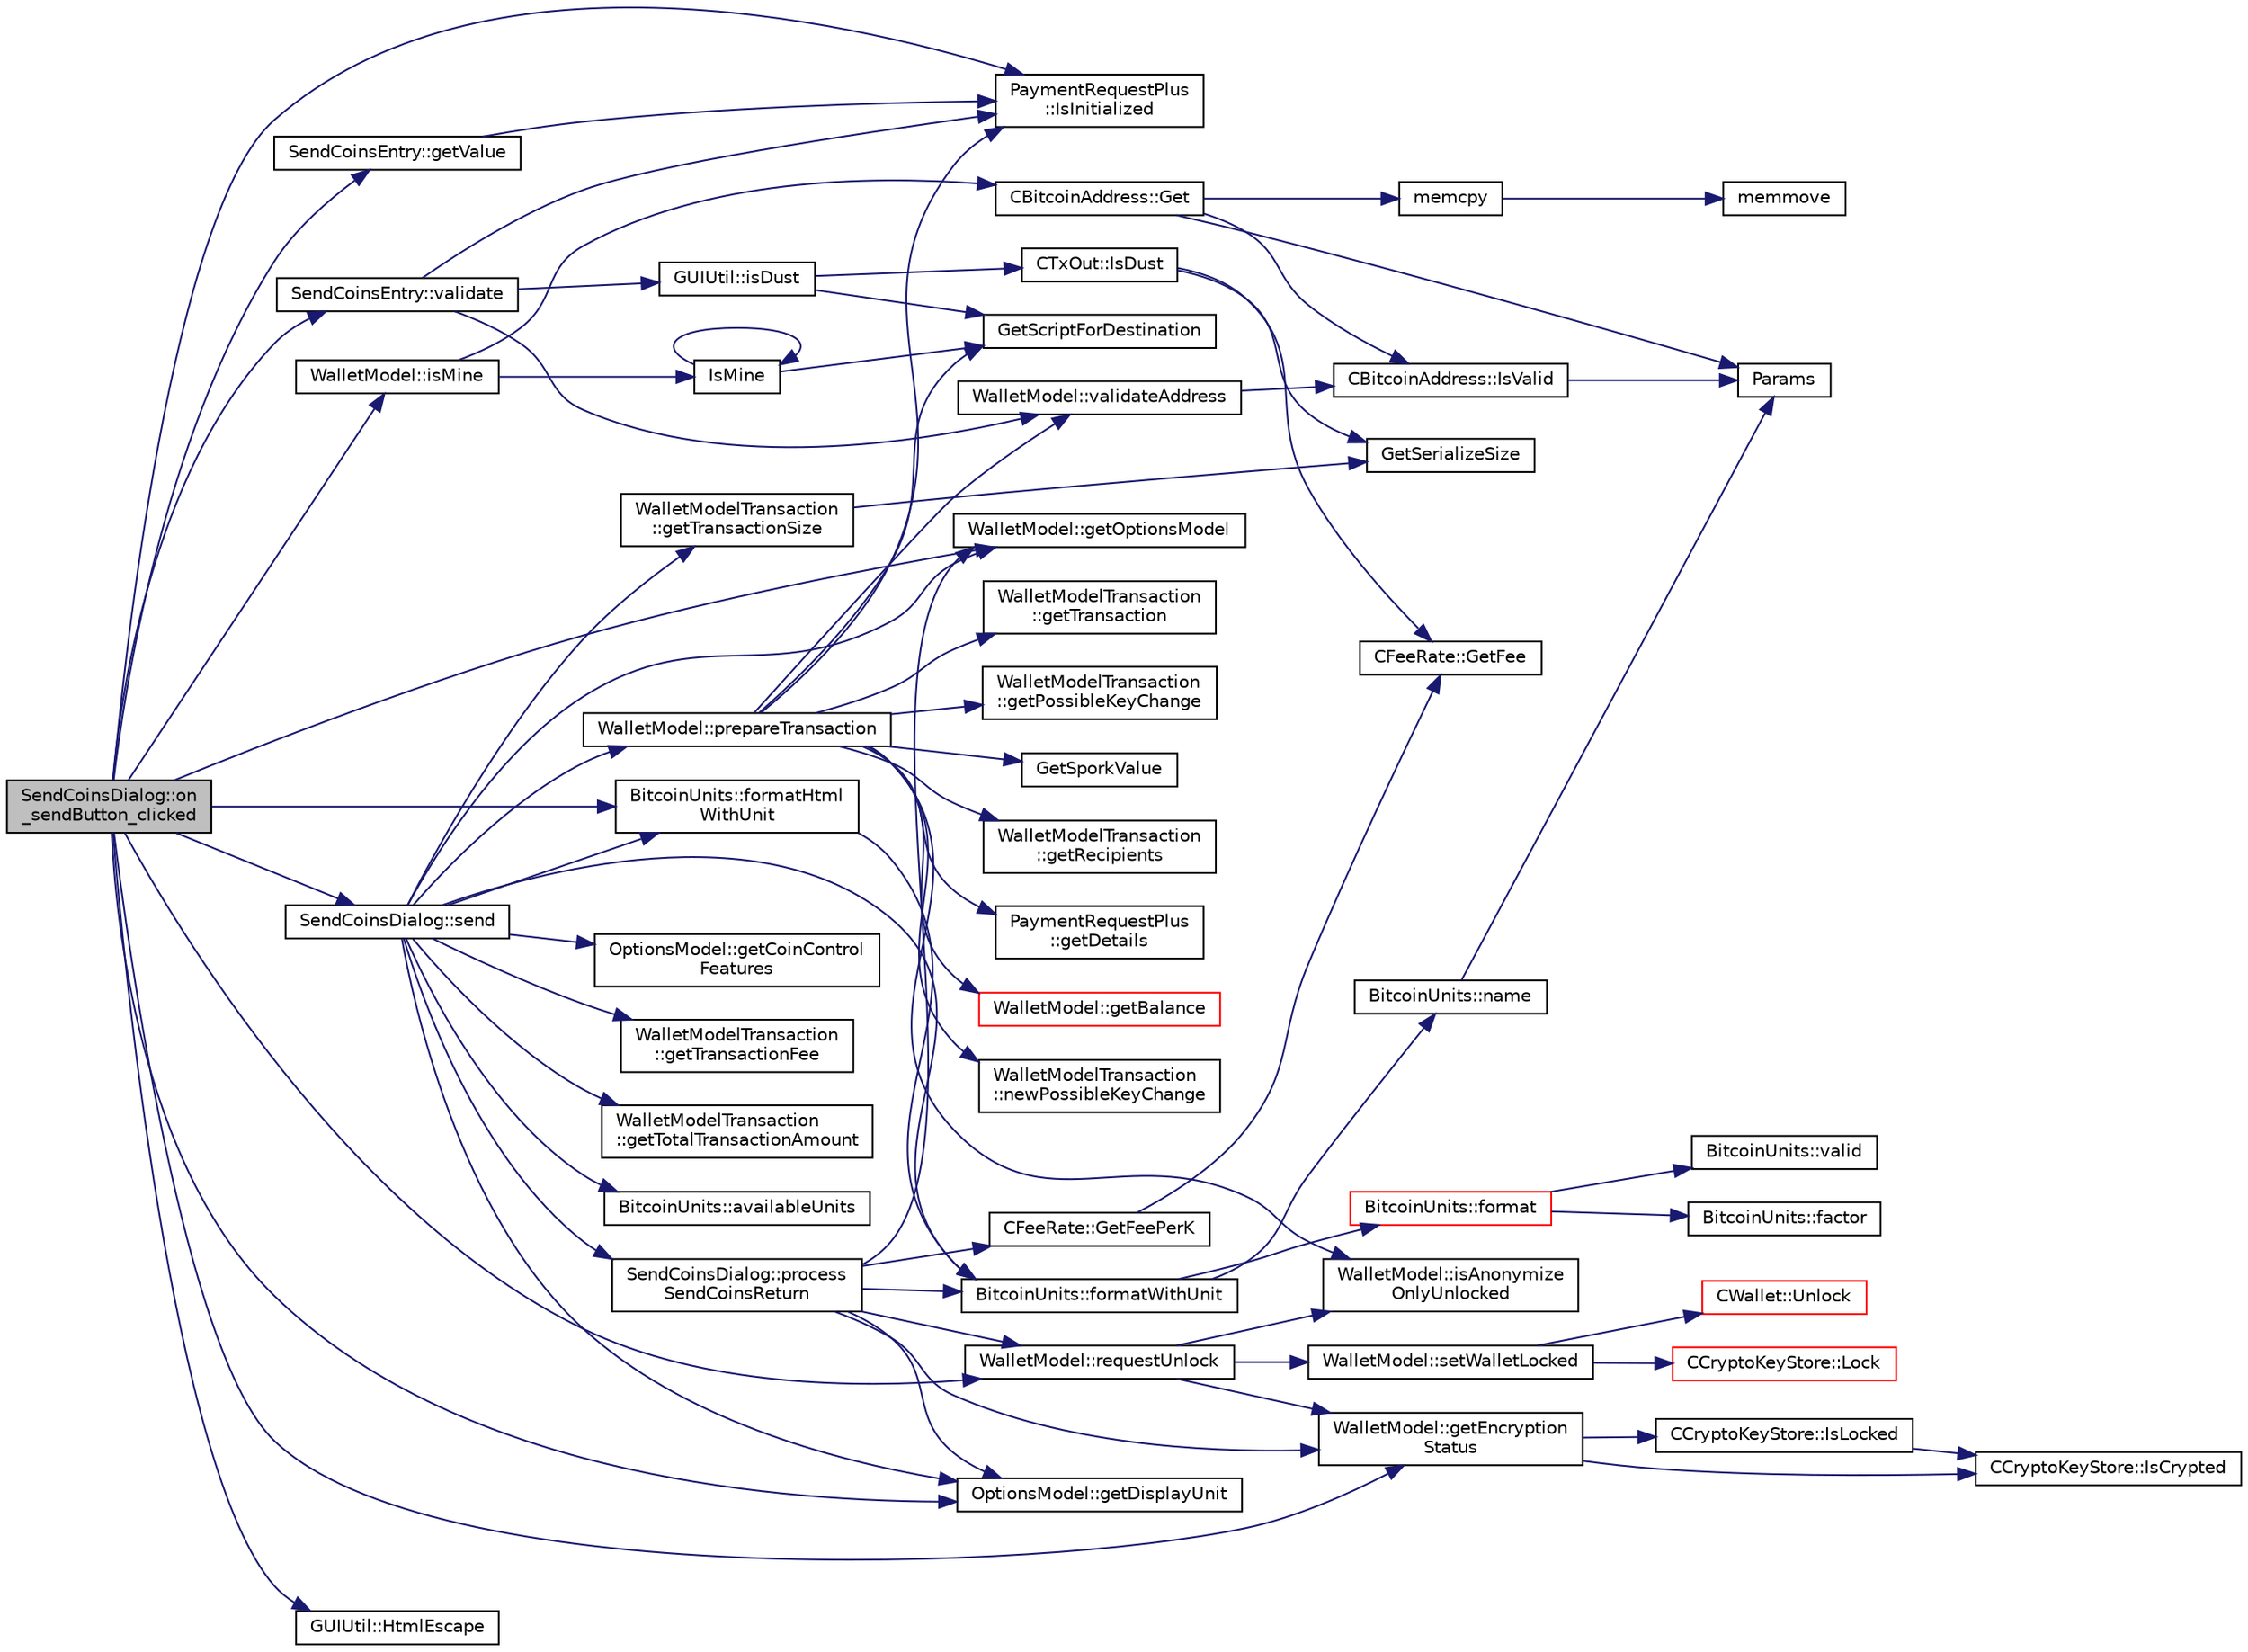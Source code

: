 digraph "SendCoinsDialog::on_sendButton_clicked"
{
  edge [fontname="Helvetica",fontsize="10",labelfontname="Helvetica",labelfontsize="10"];
  node [fontname="Helvetica",fontsize="10",shape=record];
  rankdir="LR";
  Node798 [label="SendCoinsDialog::on\l_sendButton_clicked",height=0.2,width=0.4,color="black", fillcolor="grey75", style="filled", fontcolor="black"];
  Node798 -> Node799 [color="midnightblue",fontsize="10",style="solid",fontname="Helvetica"];
  Node799 [label="WalletModel::getOptionsModel",height=0.2,width=0.4,color="black", fillcolor="white", style="filled",URL="$class_wallet_model.html#a96d53e56b3f8f07537ea2523f7a7d300"];
  Node798 -> Node800 [color="midnightblue",fontsize="10",style="solid",fontname="Helvetica"];
  Node800 [label="SendCoinsEntry::getValue",height=0.2,width=0.4,color="black", fillcolor="white", style="filled",URL="$class_send_coins_entry.html#af36fb0ed9e2e07079c1a982b31e793c8"];
  Node800 -> Node801 [color="midnightblue",fontsize="10",style="solid",fontname="Helvetica"];
  Node801 [label="PaymentRequestPlus\l::IsInitialized",height=0.2,width=0.4,color="black", fillcolor="white", style="filled",URL="$class_payment_request_plus.html#aa3d8c57af7c7bc4ffbc31da32e5a40a6"];
  Node798 -> Node802 [color="midnightblue",fontsize="10",style="solid",fontname="Helvetica"];
  Node802 [label="WalletModel::isMine",height=0.2,width=0.4,color="black", fillcolor="white", style="filled",URL="$class_wallet_model.html#a67d21a04d6cb5b3e21e8aab75871ee57"];
  Node802 -> Node803 [color="midnightblue",fontsize="10",style="solid",fontname="Helvetica"];
  Node803 [label="IsMine",height=0.2,width=0.4,color="black", fillcolor="white", style="filled",URL="$wallet__ismine_8cpp.html#adc59cf67d903c1ba1ef225561b85bfce"];
  Node803 -> Node804 [color="midnightblue",fontsize="10",style="solid",fontname="Helvetica"];
  Node804 [label="GetScriptForDestination",height=0.2,width=0.4,color="black", fillcolor="white", style="filled",URL="$standard_8cpp.html#ae40f28d3b46c21033f6ee1f1200d0321"];
  Node803 -> Node803 [color="midnightblue",fontsize="10",style="solid",fontname="Helvetica"];
  Node802 -> Node805 [color="midnightblue",fontsize="10",style="solid",fontname="Helvetica"];
  Node805 [label="CBitcoinAddress::Get",height=0.2,width=0.4,color="black", fillcolor="white", style="filled",URL="$class_c_bitcoin_address.html#a1e44de10dfc84d1fd2e15150f1e22b8e"];
  Node805 -> Node806 [color="midnightblue",fontsize="10",style="solid",fontname="Helvetica"];
  Node806 [label="CBitcoinAddress::IsValid",height=0.2,width=0.4,color="black", fillcolor="white", style="filled",URL="$class_c_bitcoin_address.html#ab39907ce6895062a8f8bf585270ef13b"];
  Node806 -> Node807 [color="midnightblue",fontsize="10",style="solid",fontname="Helvetica"];
  Node807 [label="Params",height=0.2,width=0.4,color="black", fillcolor="white", style="filled",URL="$chainparams_8cpp.html#ace5c5b706d71a324a417dd2db394fd4a",tooltip="Return the currently selected parameters. "];
  Node805 -> Node808 [color="midnightblue",fontsize="10",style="solid",fontname="Helvetica"];
  Node808 [label="memcpy",height=0.2,width=0.4,color="black", fillcolor="white", style="filled",URL="$glibc__compat_8cpp.html#a0f46826ab0466591e136db24394923cf"];
  Node808 -> Node809 [color="midnightblue",fontsize="10",style="solid",fontname="Helvetica"];
  Node809 [label="memmove",height=0.2,width=0.4,color="black", fillcolor="white", style="filled",URL="$glibc__compat_8cpp.html#a9778d49e9029dd75bc53ecbbf9f5e9a1"];
  Node805 -> Node807 [color="midnightblue",fontsize="10",style="solid",fontname="Helvetica"];
  Node798 -> Node810 [color="midnightblue",fontsize="10",style="solid",fontname="Helvetica"];
  Node810 [label="SendCoinsEntry::validate",height=0.2,width=0.4,color="black", fillcolor="white", style="filled",URL="$class_send_coins_entry.html#ab77df95fe77e9a001190cd4dabe0dfec"];
  Node810 -> Node801 [color="midnightblue",fontsize="10",style="solid",fontname="Helvetica"];
  Node810 -> Node811 [color="midnightblue",fontsize="10",style="solid",fontname="Helvetica"];
  Node811 [label="WalletModel::validateAddress",height=0.2,width=0.4,color="black", fillcolor="white", style="filled",URL="$class_wallet_model.html#a04604615253aeaae1253b1412a70a1f7"];
  Node811 -> Node806 [color="midnightblue",fontsize="10",style="solid",fontname="Helvetica"];
  Node810 -> Node812 [color="midnightblue",fontsize="10",style="solid",fontname="Helvetica"];
  Node812 [label="GUIUtil::isDust",height=0.2,width=0.4,color="black", fillcolor="white", style="filled",URL="$namespace_g_u_i_util.html#af72fd9408f5cc4f11f6adb4dd533aa40"];
  Node812 -> Node804 [color="midnightblue",fontsize="10",style="solid",fontname="Helvetica"];
  Node812 -> Node813 [color="midnightblue",fontsize="10",style="solid",fontname="Helvetica"];
  Node813 [label="CTxOut::IsDust",height=0.2,width=0.4,color="black", fillcolor="white", style="filled",URL="$class_c_tx_out.html#ad4440670c7b3a59b46fa44f2f032ded8"];
  Node813 -> Node814 [color="midnightblue",fontsize="10",style="solid",fontname="Helvetica"];
  Node814 [label="GetSerializeSize",height=0.2,width=0.4,color="black", fillcolor="white", style="filled",URL="$serialize_8h.html#a48239e478ae730373d1984fe304ca025"];
  Node813 -> Node815 [color="midnightblue",fontsize="10",style="solid",fontname="Helvetica"];
  Node815 [label="CFeeRate::GetFee",height=0.2,width=0.4,color="black", fillcolor="white", style="filled",URL="$class_c_fee_rate.html#a6a3aef64120ef51ac921318282404b0e"];
  Node798 -> Node816 [color="midnightblue",fontsize="10",style="solid",fontname="Helvetica"];
  Node816 [label="BitcoinUnits::formatHtml\lWithUnit",height=0.2,width=0.4,color="black", fillcolor="white", style="filled",URL="$class_bitcoin_units.html#a5f4ef08b81386d393a16001bdfef5d56"];
  Node816 -> Node817 [color="midnightblue",fontsize="10",style="solid",fontname="Helvetica"];
  Node817 [label="BitcoinUnits::formatWithUnit",height=0.2,width=0.4,color="black", fillcolor="white", style="filled",URL="$class_bitcoin_units.html#aef9fb7509257bc84ee459d7f0c663020",tooltip="Format as string (with unit) "];
  Node817 -> Node818 [color="midnightblue",fontsize="10",style="solid",fontname="Helvetica"];
  Node818 [label="BitcoinUnits::format",height=0.2,width=0.4,color="red", fillcolor="white", style="filled",URL="$class_bitcoin_units.html#ab07437e5a788c80a82d75e3714bd3925",tooltip="Format as string. "];
  Node818 -> Node819 [color="midnightblue",fontsize="10",style="solid",fontname="Helvetica"];
  Node819 [label="BitcoinUnits::valid",height=0.2,width=0.4,color="black", fillcolor="white", style="filled",URL="$class_bitcoin_units.html#a81cbc41480adfb600dad79711d336e5f",tooltip="Is unit ID valid? "];
  Node818 -> Node820 [color="midnightblue",fontsize="10",style="solid",fontname="Helvetica"];
  Node820 [label="BitcoinUnits::factor",height=0.2,width=0.4,color="black", fillcolor="white", style="filled",URL="$class_bitcoin_units.html#ae967b9e6ecbb8f041bfe398d27533b09",tooltip="Number of Satoshis (1e-8) per unit. "];
  Node817 -> Node822 [color="midnightblue",fontsize="10",style="solid",fontname="Helvetica"];
  Node822 [label="BitcoinUnits::name",height=0.2,width=0.4,color="black", fillcolor="white", style="filled",URL="$class_bitcoin_units.html#a4cf46136434ed30728608e67e90a9cbe",tooltip="Short name. "];
  Node822 -> Node807 [color="midnightblue",fontsize="10",style="solid",fontname="Helvetica"];
  Node798 -> Node823 [color="midnightblue",fontsize="10",style="solid",fontname="Helvetica"];
  Node823 [label="OptionsModel::getDisplayUnit",height=0.2,width=0.4,color="black", fillcolor="white", style="filled",URL="$class_options_model.html#a3b6e4d4ef42be3aaba315b8cd14f468e"];
  Node798 -> Node801 [color="midnightblue",fontsize="10",style="solid",fontname="Helvetica"];
  Node798 -> Node824 [color="midnightblue",fontsize="10",style="solid",fontname="Helvetica"];
  Node824 [label="GUIUtil::HtmlEscape",height=0.2,width=0.4,color="black", fillcolor="white", style="filled",URL="$namespace_g_u_i_util.html#a2d4b7f2c11ebc4b97af10bc20d19b1b2"];
  Node798 -> Node825 [color="midnightblue",fontsize="10",style="solid",fontname="Helvetica"];
  Node825 [label="WalletModel::getEncryption\lStatus",height=0.2,width=0.4,color="black", fillcolor="white", style="filled",URL="$class_wallet_model.html#aa89632d2019414f2ab85674cd4d01398"];
  Node825 -> Node826 [color="midnightblue",fontsize="10",style="solid",fontname="Helvetica"];
  Node826 [label="CCryptoKeyStore::IsCrypted",height=0.2,width=0.4,color="black", fillcolor="white", style="filled",URL="$class_c_crypto_key_store.html#acc8fed44366c98fb481333ca6e867088"];
  Node825 -> Node827 [color="midnightblue",fontsize="10",style="solid",fontname="Helvetica"];
  Node827 [label="CCryptoKeyStore::IsLocked",height=0.2,width=0.4,color="black", fillcolor="white", style="filled",URL="$class_c_crypto_key_store.html#a52919fa284a3aa10f1b4bd6018b6dbee"];
  Node827 -> Node826 [color="midnightblue",fontsize="10",style="solid",fontname="Helvetica"];
  Node798 -> Node828 [color="midnightblue",fontsize="10",style="solid",fontname="Helvetica"];
  Node828 [label="WalletModel::requestUnlock",height=0.2,width=0.4,color="black", fillcolor="white", style="filled",URL="$class_wallet_model.html#a9ad552f7942cd22f7a1cd0803b179f06"];
  Node828 -> Node825 [color="midnightblue",fontsize="10",style="solid",fontname="Helvetica"];
  Node828 -> Node829 [color="midnightblue",fontsize="10",style="solid",fontname="Helvetica"];
  Node829 [label="WalletModel::isAnonymize\lOnlyUnlocked",height=0.2,width=0.4,color="black", fillcolor="white", style="filled",URL="$class_wallet_model.html#ad170da7fccb70726a4527d67c8f26340"];
  Node828 -> Node830 [color="midnightblue",fontsize="10",style="solid",fontname="Helvetica"];
  Node830 [label="WalletModel::setWalletLocked",height=0.2,width=0.4,color="black", fillcolor="white", style="filled",URL="$class_wallet_model.html#a5a8b65bfaecb0813d64c733f4f34f090"];
  Node830 -> Node831 [color="midnightblue",fontsize="10",style="solid",fontname="Helvetica"];
  Node831 [label="CCryptoKeyStore::Lock",height=0.2,width=0.4,color="red", fillcolor="white", style="filled",URL="$class_c_crypto_key_store.html#ab73ebcbfa6e0aaf271d0fff9369a6685"];
  Node830 -> Node833 [color="midnightblue",fontsize="10",style="solid",fontname="Helvetica"];
  Node833 [label="CWallet::Unlock",height=0.2,width=0.4,color="red", fillcolor="white", style="filled",URL="$group__map_wallet.html#ga654ae5a3a7c4c7c7bfd271f108781b40"];
  Node798 -> Node852 [color="midnightblue",fontsize="10",style="solid",fontname="Helvetica"];
  Node852 [label="SendCoinsDialog::send",height=0.2,width=0.4,color="black", fillcolor="white", style="filled",URL="$class_send_coins_dialog.html#afd8d436a16ea7dba1276e8fdfdc8b2d3"];
  Node852 -> Node799 [color="midnightblue",fontsize="10",style="solid",fontname="Helvetica"];
  Node852 -> Node853 [color="midnightblue",fontsize="10",style="solid",fontname="Helvetica"];
  Node853 [label="OptionsModel::getCoinControl\lFeatures",height=0.2,width=0.4,color="black", fillcolor="white", style="filled",URL="$class_options_model.html#ace6c871068f613aee277e37bfdc988c0"];
  Node852 -> Node854 [color="midnightblue",fontsize="10",style="solid",fontname="Helvetica"];
  Node854 [label="WalletModel::prepareTransaction",height=0.2,width=0.4,color="black", fillcolor="white", style="filled",URL="$class_wallet_model.html#a8abc851901c7c7343ebfb5a8e5fc0154"];
  Node854 -> Node855 [color="midnightblue",fontsize="10",style="solid",fontname="Helvetica"];
  Node855 [label="WalletModelTransaction\l::getRecipients",height=0.2,width=0.4,color="black", fillcolor="white", style="filled",URL="$class_wallet_model_transaction.html#a477180740c53bbbaed217faec2ccb8fa"];
  Node854 -> Node829 [color="midnightblue",fontsize="10",style="solid",fontname="Helvetica"];
  Node854 -> Node801 [color="midnightblue",fontsize="10",style="solid",fontname="Helvetica"];
  Node854 -> Node856 [color="midnightblue",fontsize="10",style="solid",fontname="Helvetica"];
  Node856 [label="PaymentRequestPlus\l::getDetails",height=0.2,width=0.4,color="black", fillcolor="white", style="filled",URL="$class_payment_request_plus.html#ab0ebee8009c066b45811fe59a07da230"];
  Node854 -> Node811 [color="midnightblue",fontsize="10",style="solid",fontname="Helvetica"];
  Node854 -> Node804 [color="midnightblue",fontsize="10",style="solid",fontname="Helvetica"];
  Node854 -> Node857 [color="midnightblue",fontsize="10",style="solid",fontname="Helvetica"];
  Node857 [label="WalletModel::getBalance",height=0.2,width=0.4,color="red", fillcolor="white", style="filled",URL="$class_wallet_model.html#a4d2cb225a19b89c64f4b5d81faf89beb"];
  Node854 -> Node897 [color="midnightblue",fontsize="10",style="solid",fontname="Helvetica"];
  Node897 [label="WalletModelTransaction\l::newPossibleKeyChange",height=0.2,width=0.4,color="black", fillcolor="white", style="filled",URL="$class_wallet_model_transaction.html#af6e3adde528f4578145be97699c45bb8"];
  Node854 -> Node898 [color="midnightblue",fontsize="10",style="solid",fontname="Helvetica"];
  Node898 [label="WalletModelTransaction\l::getTransaction",height=0.2,width=0.4,color="black", fillcolor="white", style="filled",URL="$class_wallet_model_transaction.html#a1db8f14976edf56a7678d9f7b390c0c5"];
  Node854 -> Node899 [color="midnightblue",fontsize="10",style="solid",fontname="Helvetica"];
  Node899 [label="WalletModelTransaction\l::getPossibleKeyChange",height=0.2,width=0.4,color="black", fillcolor="white", style="filled",URL="$class_wallet_model_transaction.html#a58835446dab9397f823106d4a6ba6812"];
  Node854 -> Node878 [color="midnightblue",fontsize="10",style="solid",fontname="Helvetica"];
  Node878 [label="GetSporkValue",height=0.2,width=0.4,color="black", fillcolor="white", style="filled",URL="$spork_8cpp.html#a7125c44e1c9a54dc7c28556b3fb24a8f"];
  Node852 -> Node900 [color="midnightblue",fontsize="10",style="solid",fontname="Helvetica"];
  Node900 [label="SendCoinsDialog::process\lSendCoinsReturn",height=0.2,width=0.4,color="black", fillcolor="white", style="filled",URL="$class_send_coins_dialog.html#a1b9b188bbf5ed580f8f1041afb5d3fd5"];
  Node900 -> Node817 [color="midnightblue",fontsize="10",style="solid",fontname="Helvetica"];
  Node900 -> Node799 [color="midnightblue",fontsize="10",style="solid",fontname="Helvetica"];
  Node900 -> Node823 [color="midnightblue",fontsize="10",style="solid",fontname="Helvetica"];
  Node900 -> Node901 [color="midnightblue",fontsize="10",style="solid",fontname="Helvetica"];
  Node901 [label="CFeeRate::GetFeePerK",height=0.2,width=0.4,color="black", fillcolor="white", style="filled",URL="$class_c_fee_rate.html#ac772be79983433d442d6b871d2fb6e11"];
  Node901 -> Node815 [color="midnightblue",fontsize="10",style="solid",fontname="Helvetica"];
  Node900 -> Node828 [color="midnightblue",fontsize="10",style="solid",fontname="Helvetica"];
  Node900 -> Node825 [color="midnightblue",fontsize="10",style="solid",fontname="Helvetica"];
  Node852 -> Node817 [color="midnightblue",fontsize="10",style="solid",fontname="Helvetica"];
  Node852 -> Node823 [color="midnightblue",fontsize="10",style="solid",fontname="Helvetica"];
  Node852 -> Node902 [color="midnightblue",fontsize="10",style="solid",fontname="Helvetica"];
  Node902 [label="WalletModelTransaction\l::getTransactionFee",height=0.2,width=0.4,color="black", fillcolor="white", style="filled",URL="$class_wallet_model_transaction.html#ac9ca968ca58fb4609db74111525981d6"];
  Node852 -> Node816 [color="midnightblue",fontsize="10",style="solid",fontname="Helvetica"];
  Node852 -> Node903 [color="midnightblue",fontsize="10",style="solid",fontname="Helvetica"];
  Node903 [label="WalletModelTransaction\l::getTransactionSize",height=0.2,width=0.4,color="black", fillcolor="white", style="filled",URL="$class_wallet_model_transaction.html#a90c87be7e23c1729edba4ab621771a5e"];
  Node903 -> Node814 [color="midnightblue",fontsize="10",style="solid",fontname="Helvetica"];
  Node852 -> Node904 [color="midnightblue",fontsize="10",style="solid",fontname="Helvetica"];
  Node904 [label="WalletModelTransaction\l::getTotalTransactionAmount",height=0.2,width=0.4,color="black", fillcolor="white", style="filled",URL="$class_wallet_model_transaction.html#a215d9f347eaf67189ef5eb2c4492384c"];
  Node852 -> Node905 [color="midnightblue",fontsize="10",style="solid",fontname="Helvetica"];
  Node905 [label="BitcoinUnits::availableUnits",height=0.2,width=0.4,color="black", fillcolor="white", style="filled",URL="$class_bitcoin_units.html#acb8409daeca006436380f69b4ad4903a",tooltip="Get list of units, for drop-down box. "];
}
